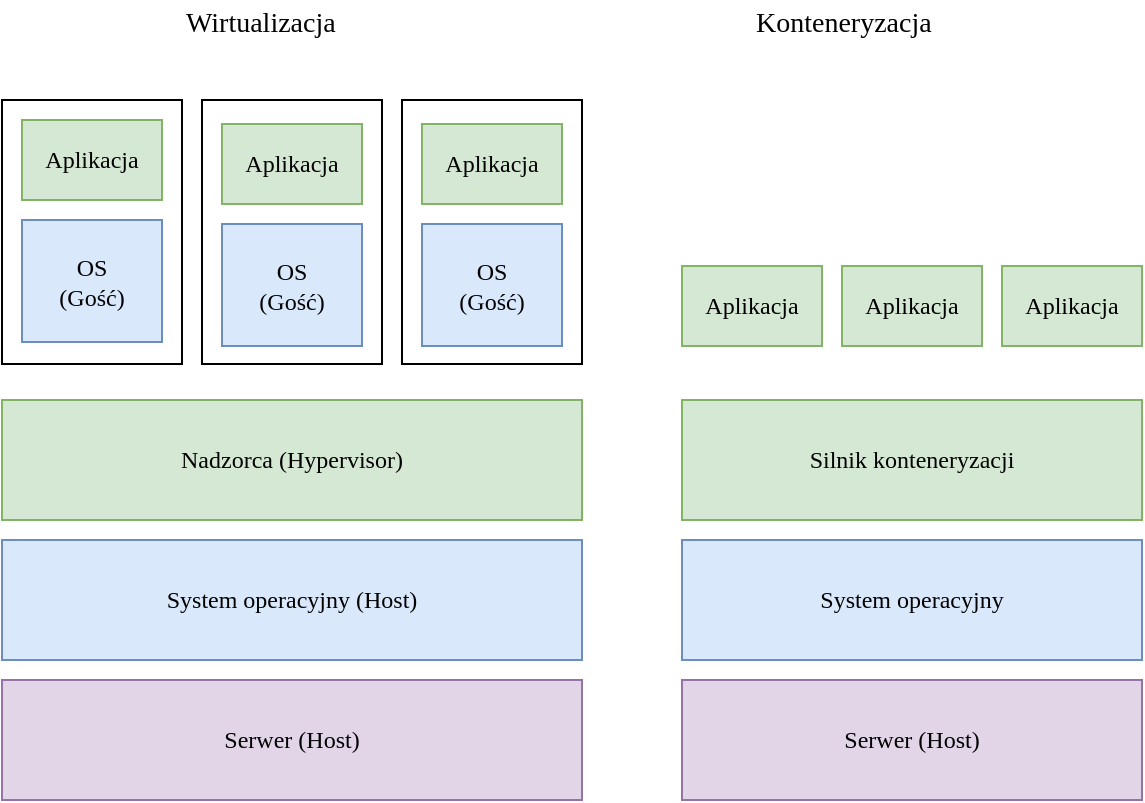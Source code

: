 <mxfile version="12.2.2" type="device" pages="1"><diagram id="WI9T0HZ2pTsCkuznbFz-" name="Page-1"><mxGraphModel dx="670" dy="447" grid="1" gridSize="10" guides="1" tooltips="1" connect="1" arrows="1" fold="1" page="1" pageScale="1" pageWidth="827" pageHeight="583" math="0" shadow="0"><root><mxCell id="0"/><mxCell id="1" parent="0"/><mxCell id="0Q-pBv8NC0NCs6lCRgLj-1" value="" style="rounded=0;whiteSpace=wrap;html=1;" parent="1" vertex="1"><mxGeometry x="80" y="80" width="90" height="132" as="geometry"/></mxCell><mxCell id="0Q-pBv8NC0NCs6lCRgLj-2" value="&lt;font face=&quot;Archia&quot;&gt;Aplikacja&lt;/font&gt;" style="rounded=0;whiteSpace=wrap;html=1;fillColor=#d5e8d4;strokeColor=#82b366;" parent="1" vertex="1"><mxGeometry x="90" y="90" width="70" height="40" as="geometry"/></mxCell><mxCell id="0Q-pBv8NC0NCs6lCRgLj-3" value="&lt;font face=&quot;Archia&quot;&gt;OS&lt;br&gt;(Gość)&lt;/font&gt;" style="rounded=0;whiteSpace=wrap;html=1;fillColor=#dae8fc;strokeColor=#6c8ebf;" parent="1" vertex="1"><mxGeometry x="90" y="140" width="70" height="61" as="geometry"/></mxCell><mxCell id="0Q-pBv8NC0NCs6lCRgLj-10" value="Nadzorca (Hypervisor)" style="rounded=0;whiteSpace=wrap;html=1;rotation=0;fontFamily=Archia;fillColor=#d5e8d4;strokeColor=#82b366;" parent="1" vertex="1"><mxGeometry x="80" y="230" width="290" height="60" as="geometry"/></mxCell><mxCell id="0Q-pBv8NC0NCs6lCRgLj-12" value="System operacyjny (Host)" style="rounded=0;whiteSpace=wrap;html=1;rotation=0;fontFamily=Archia;fillColor=#dae8fc;strokeColor=#6c8ebf;" parent="1" vertex="1"><mxGeometry x="80" y="300" width="290" height="60" as="geometry"/></mxCell><mxCell id="0Q-pBv8NC0NCs6lCRgLj-13" value="Serwer (Host)" style="rounded=0;whiteSpace=wrap;html=1;rotation=0;fontFamily=Archia;fillColor=#e1d5e7;strokeColor=#9673a6;" parent="1" vertex="1"><mxGeometry x="80" y="370" width="290" height="60" as="geometry"/></mxCell><mxCell id="0Q-pBv8NC0NCs6lCRgLj-14" value="&lt;font face=&quot;Archia&quot; style=&quot;font-size: 14px;&quot;&gt;Wirtualizacja&lt;/font&gt;" style="text;html=1;resizable=0;points=[];autosize=1;align=left;verticalAlign=top;spacingTop=-4;fontSize=14;" parent="1" vertex="1"><mxGeometry x="170" y="30" width="100" height="20" as="geometry"/></mxCell><mxCell id="0Q-pBv8NC0NCs6lCRgLj-15" value="&lt;font face=&quot;Archia&quot; style=&quot;font-size: 14px&quot;&gt;Konteneryzacja&lt;br&gt;&lt;/font&gt;" style="text;html=1;resizable=0;points=[];autosize=1;align=left;verticalAlign=top;spacingTop=-4;fontSize=14;" parent="1" vertex="1"><mxGeometry x="455" y="30" width="130" height="20" as="geometry"/></mxCell><mxCell id="0Q-pBv8NC0NCs6lCRgLj-16" value="&lt;font face=&quot;Archia&quot;&gt;Aplikacja&lt;/font&gt;" style="rounded=0;whiteSpace=wrap;html=1;fillColor=#d5e8d4;strokeColor=#82b366;" parent="1" vertex="1"><mxGeometry x="420" y="163" width="70" height="40" as="geometry"/></mxCell><mxCell id="0Q-pBv8NC0NCs6lCRgLj-17" value="&lt;font face=&quot;Archia&quot;&gt;Aplikacja&lt;/font&gt;" style="rounded=0;whiteSpace=wrap;html=1;fillColor=#d5e8d4;strokeColor=#82b366;" parent="1" vertex="1"><mxGeometry x="500" y="163" width="70" height="40" as="geometry"/></mxCell><mxCell id="0Q-pBv8NC0NCs6lCRgLj-18" value="&lt;font face=&quot;Archia&quot;&gt;Aplikacja&lt;/font&gt;" style="rounded=0;whiteSpace=wrap;html=1;fillColor=#d5e8d4;strokeColor=#82b366;" parent="1" vertex="1"><mxGeometry x="580" y="163" width="70" height="40" as="geometry"/></mxCell><mxCell id="0Q-pBv8NC0NCs6lCRgLj-19" value="" style="rounded=0;whiteSpace=wrap;html=1;" parent="1" vertex="1"><mxGeometry x="180" y="80" width="90" height="132" as="geometry"/></mxCell><mxCell id="0Q-pBv8NC0NCs6lCRgLj-20" value="&lt;font face=&quot;Archia&quot;&gt;Aplikacja&lt;/font&gt;" style="rounded=0;whiteSpace=wrap;html=1;fillColor=#d5e8d4;strokeColor=#82b366;" parent="1" vertex="1"><mxGeometry x="190" y="92" width="70" height="40" as="geometry"/></mxCell><mxCell id="0Q-pBv8NC0NCs6lCRgLj-21" value="&lt;font face=&quot;Archia&quot;&gt;OS&lt;br&gt;(Gość)&lt;/font&gt;" style="rounded=0;whiteSpace=wrap;html=1;fillColor=#dae8fc;strokeColor=#6c8ebf;" parent="1" vertex="1"><mxGeometry x="190" y="142" width="70" height="61" as="geometry"/></mxCell><mxCell id="0Q-pBv8NC0NCs6lCRgLj-22" value="" style="rounded=0;whiteSpace=wrap;html=1;" parent="1" vertex="1"><mxGeometry x="280" y="80" width="90" height="132" as="geometry"/></mxCell><mxCell id="0Q-pBv8NC0NCs6lCRgLj-23" value="&lt;font face=&quot;Archia&quot;&gt;Aplikacja&lt;/font&gt;" style="rounded=0;whiteSpace=wrap;html=1;fillColor=#d5e8d4;strokeColor=#82b366;" parent="1" vertex="1"><mxGeometry x="290" y="92" width="70" height="40" as="geometry"/></mxCell><mxCell id="0Q-pBv8NC0NCs6lCRgLj-24" value="&lt;font face=&quot;Archia&quot;&gt;OS&lt;br&gt;(Gość)&lt;/font&gt;" style="rounded=0;whiteSpace=wrap;html=1;fillColor=#dae8fc;strokeColor=#6c8ebf;" parent="1" vertex="1"><mxGeometry x="290" y="142" width="70" height="61" as="geometry"/></mxCell><mxCell id="0Q-pBv8NC0NCs6lCRgLj-25" value="Silnik konteneryzacji" style="rounded=0;whiteSpace=wrap;html=1;rotation=0;fontFamily=Archia;fillColor=#d5e8d4;strokeColor=#82b366;" parent="1" vertex="1"><mxGeometry x="420" y="230" width="230" height="60" as="geometry"/></mxCell><mxCell id="0Q-pBv8NC0NCs6lCRgLj-27" value="System operacyjny" style="rounded=0;whiteSpace=wrap;html=1;rotation=0;fontFamily=Archia;fillColor=#dae8fc;strokeColor=#6c8ebf;" parent="1" vertex="1"><mxGeometry x="420" y="300" width="230" height="60" as="geometry"/></mxCell><mxCell id="0Q-pBv8NC0NCs6lCRgLj-28" value="Serwer (Host)" style="rounded=0;whiteSpace=wrap;html=1;rotation=0;fontFamily=Archia;fillColor=#e1d5e7;strokeColor=#9673a6;" parent="1" vertex="1"><mxGeometry x="420" y="370" width="230" height="60" as="geometry"/></mxCell></root></mxGraphModel></diagram></mxfile>